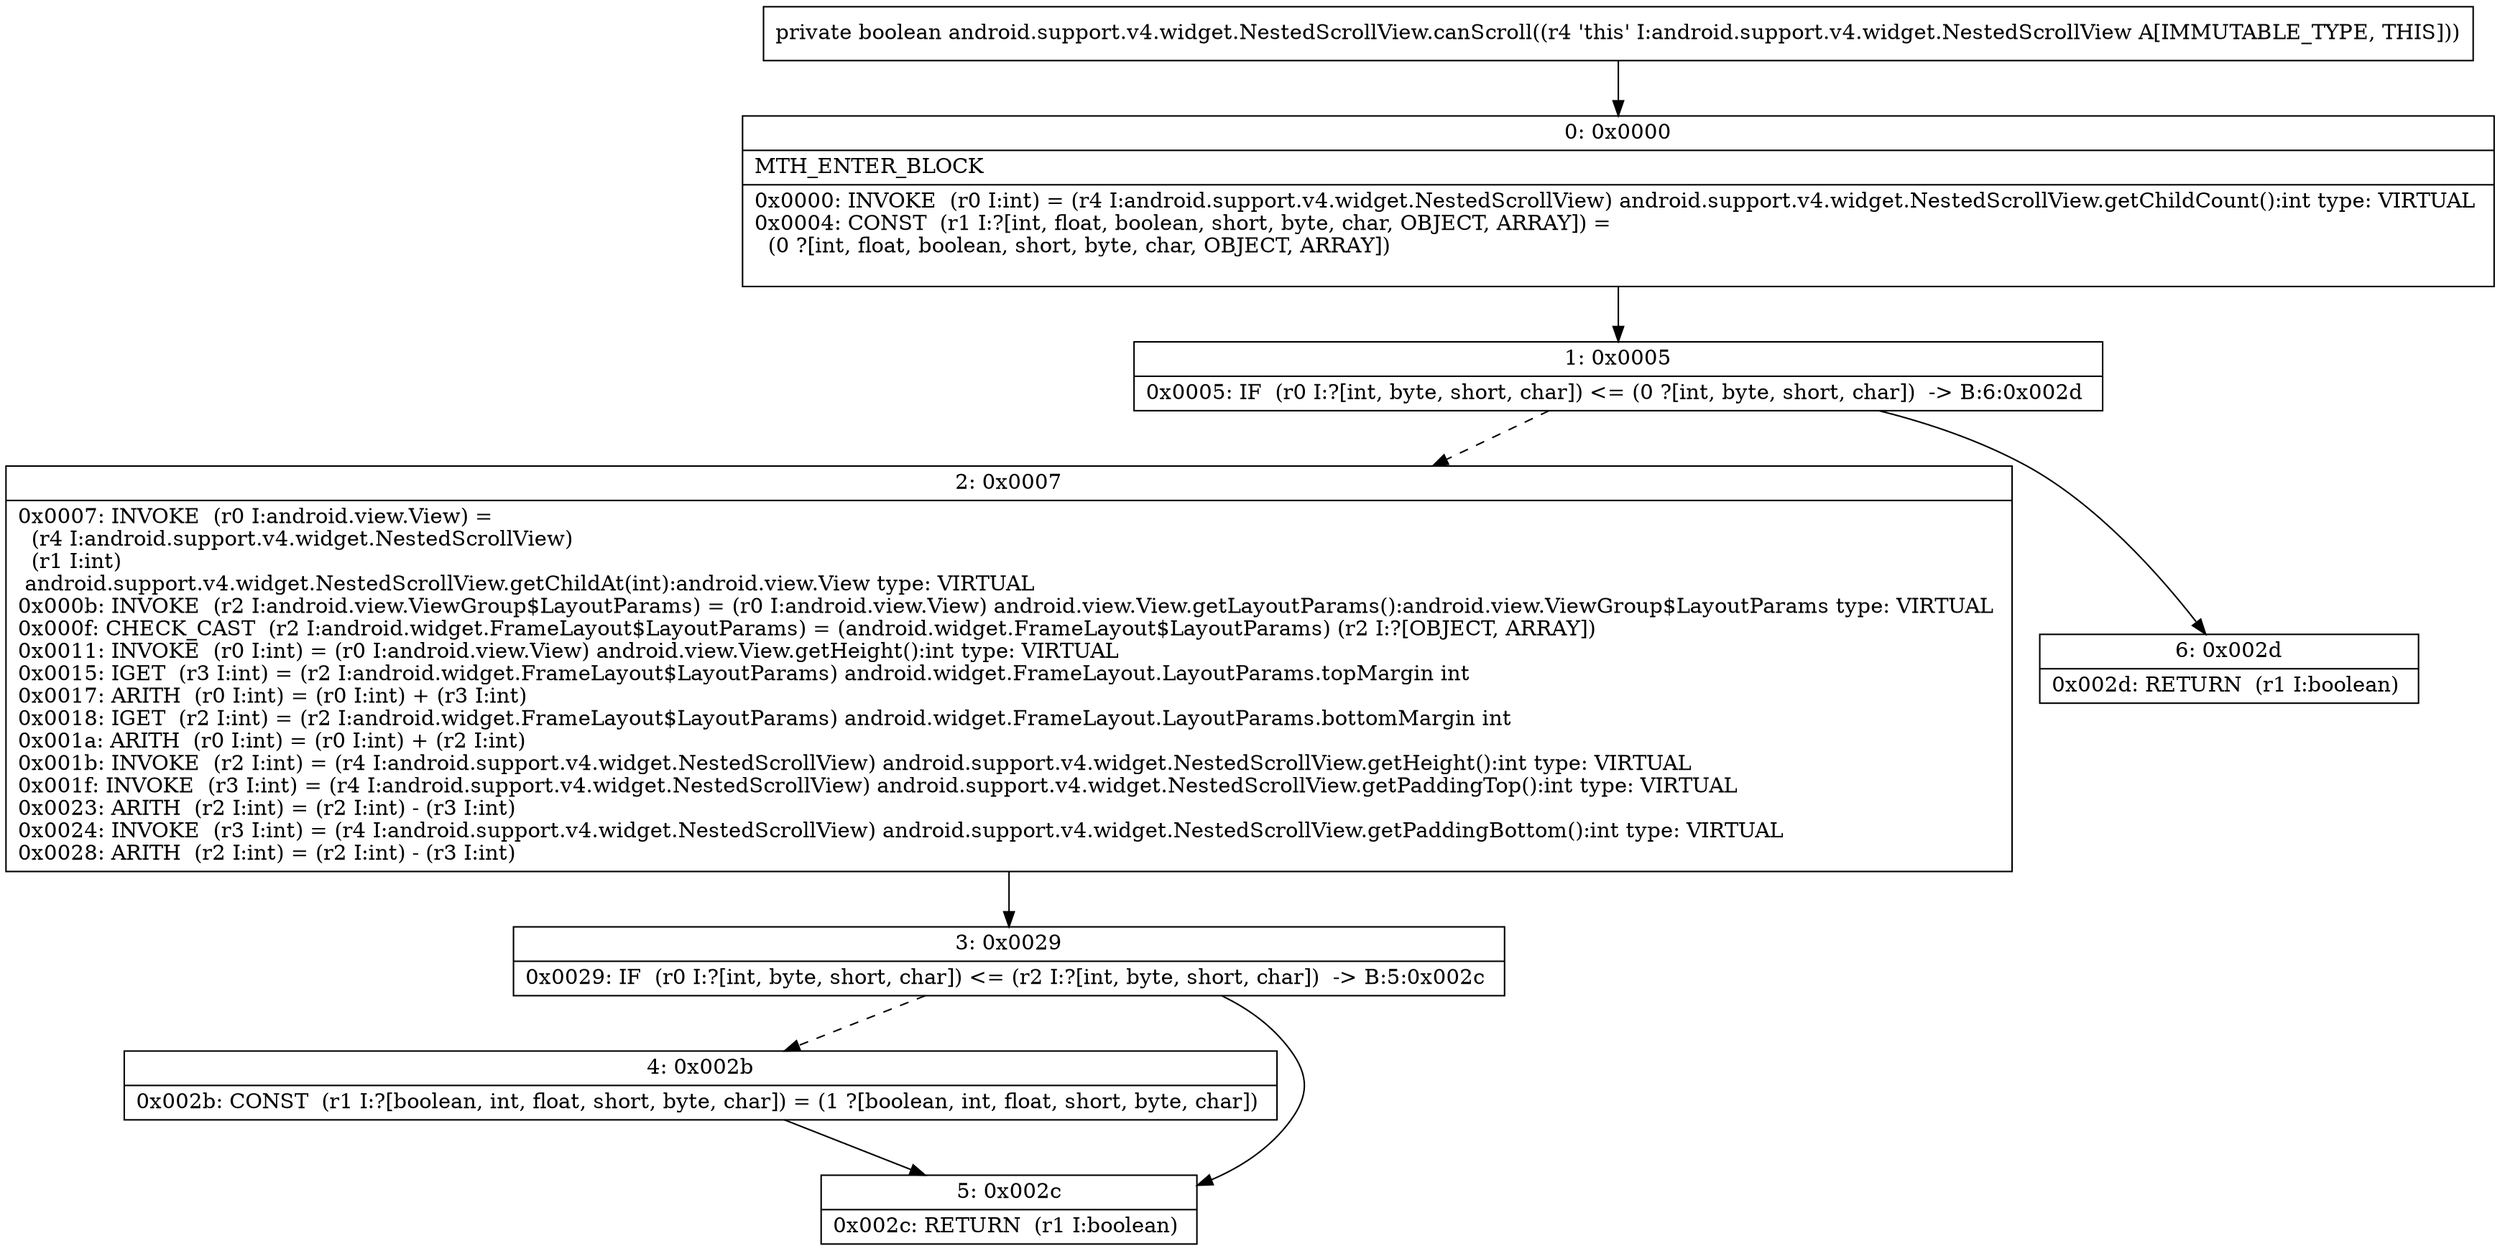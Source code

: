 digraph "CFG forandroid.support.v4.widget.NestedScrollView.canScroll()Z" {
Node_0 [shape=record,label="{0\:\ 0x0000|MTH_ENTER_BLOCK\l|0x0000: INVOKE  (r0 I:int) = (r4 I:android.support.v4.widget.NestedScrollView) android.support.v4.widget.NestedScrollView.getChildCount():int type: VIRTUAL \l0x0004: CONST  (r1 I:?[int, float, boolean, short, byte, char, OBJECT, ARRAY]) = \l  (0 ?[int, float, boolean, short, byte, char, OBJECT, ARRAY])\l \l}"];
Node_1 [shape=record,label="{1\:\ 0x0005|0x0005: IF  (r0 I:?[int, byte, short, char]) \<= (0 ?[int, byte, short, char])  \-\> B:6:0x002d \l}"];
Node_2 [shape=record,label="{2\:\ 0x0007|0x0007: INVOKE  (r0 I:android.view.View) = \l  (r4 I:android.support.v4.widget.NestedScrollView)\l  (r1 I:int)\l android.support.v4.widget.NestedScrollView.getChildAt(int):android.view.View type: VIRTUAL \l0x000b: INVOKE  (r2 I:android.view.ViewGroup$LayoutParams) = (r0 I:android.view.View) android.view.View.getLayoutParams():android.view.ViewGroup$LayoutParams type: VIRTUAL \l0x000f: CHECK_CAST  (r2 I:android.widget.FrameLayout$LayoutParams) = (android.widget.FrameLayout$LayoutParams) (r2 I:?[OBJECT, ARRAY]) \l0x0011: INVOKE  (r0 I:int) = (r0 I:android.view.View) android.view.View.getHeight():int type: VIRTUAL \l0x0015: IGET  (r3 I:int) = (r2 I:android.widget.FrameLayout$LayoutParams) android.widget.FrameLayout.LayoutParams.topMargin int \l0x0017: ARITH  (r0 I:int) = (r0 I:int) + (r3 I:int) \l0x0018: IGET  (r2 I:int) = (r2 I:android.widget.FrameLayout$LayoutParams) android.widget.FrameLayout.LayoutParams.bottomMargin int \l0x001a: ARITH  (r0 I:int) = (r0 I:int) + (r2 I:int) \l0x001b: INVOKE  (r2 I:int) = (r4 I:android.support.v4.widget.NestedScrollView) android.support.v4.widget.NestedScrollView.getHeight():int type: VIRTUAL \l0x001f: INVOKE  (r3 I:int) = (r4 I:android.support.v4.widget.NestedScrollView) android.support.v4.widget.NestedScrollView.getPaddingTop():int type: VIRTUAL \l0x0023: ARITH  (r2 I:int) = (r2 I:int) \- (r3 I:int) \l0x0024: INVOKE  (r3 I:int) = (r4 I:android.support.v4.widget.NestedScrollView) android.support.v4.widget.NestedScrollView.getPaddingBottom():int type: VIRTUAL \l0x0028: ARITH  (r2 I:int) = (r2 I:int) \- (r3 I:int) \l}"];
Node_3 [shape=record,label="{3\:\ 0x0029|0x0029: IF  (r0 I:?[int, byte, short, char]) \<= (r2 I:?[int, byte, short, char])  \-\> B:5:0x002c \l}"];
Node_4 [shape=record,label="{4\:\ 0x002b|0x002b: CONST  (r1 I:?[boolean, int, float, short, byte, char]) = (1 ?[boolean, int, float, short, byte, char]) \l}"];
Node_5 [shape=record,label="{5\:\ 0x002c|0x002c: RETURN  (r1 I:boolean) \l}"];
Node_6 [shape=record,label="{6\:\ 0x002d|0x002d: RETURN  (r1 I:boolean) \l}"];
MethodNode[shape=record,label="{private boolean android.support.v4.widget.NestedScrollView.canScroll((r4 'this' I:android.support.v4.widget.NestedScrollView A[IMMUTABLE_TYPE, THIS])) }"];
MethodNode -> Node_0;
Node_0 -> Node_1;
Node_1 -> Node_2[style=dashed];
Node_1 -> Node_6;
Node_2 -> Node_3;
Node_3 -> Node_4[style=dashed];
Node_3 -> Node_5;
Node_4 -> Node_5;
}

